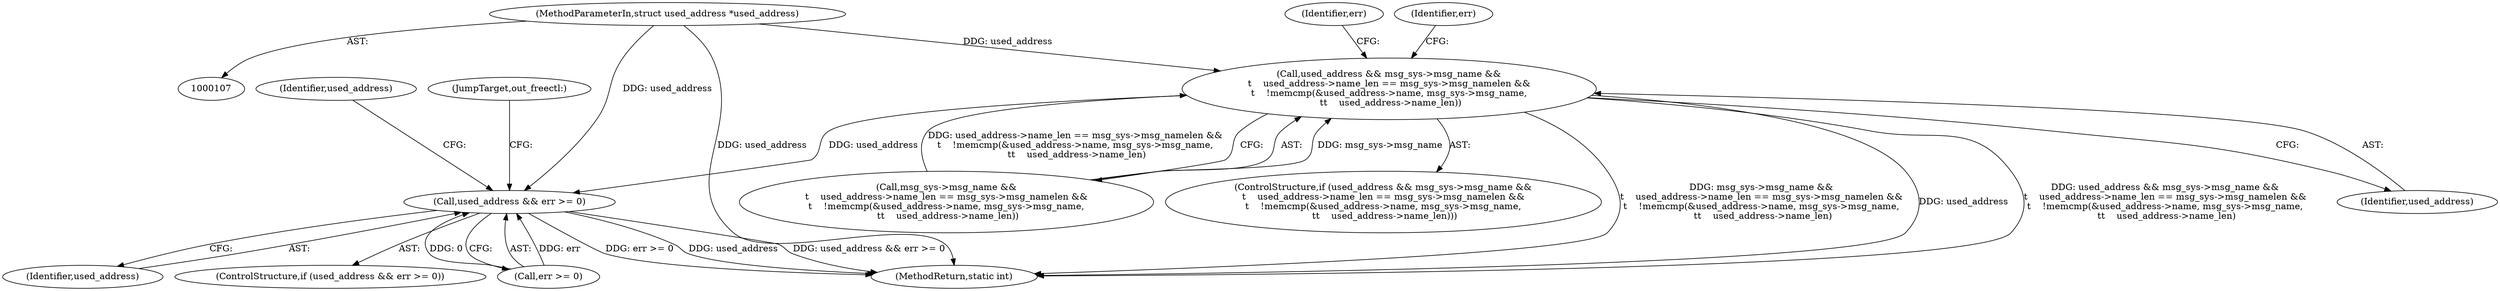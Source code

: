 digraph "0_linux_bc909d9ddbf7778371e36a651d6e4194b1cc7d4c@pointer" {
"1000112" [label="(MethodParameterIn,struct used_address *used_address)"];
"1000346" [label="(Call,used_address && msg_sys->msg_name &&\n\t    used_address->name_len == msg_sys->msg_namelen &&\n\t    !memcmp(&used_address->name, msg_sys->msg_name,\n \t\t    used_address->name_len))"];
"1000387" [label="(Call,used_address && err >= 0)"];
"1000389" [label="(Call,err >= 0)"];
"1000395" [label="(Identifier,used_address)"];
"1000112" [label="(MethodParameterIn,struct used_address *used_address)"];
"1000346" [label="(Call,used_address && msg_sys->msg_name &&\n\t    used_address->name_len == msg_sys->msg_namelen &&\n\t    !memcmp(&used_address->name, msg_sys->msg_name,\n \t\t    used_address->name_len))"];
"1000381" [label="(Identifier,err)"];
"1000386" [label="(ControlStructure,if (used_address && err >= 0))"];
"1000415" [label="(JumpTarget,out_freectl:)"];
"1000440" [label="(MethodReturn,static int)"];
"1000347" [label="(Identifier,used_address)"];
"1000348" [label="(Call,msg_sys->msg_name &&\n\t    used_address->name_len == msg_sys->msg_namelen &&\n\t    !memcmp(&used_address->name, msg_sys->msg_name,\n \t\t    used_address->name_len))"];
"1000388" [label="(Identifier,used_address)"];
"1000345" [label="(ControlStructure,if (used_address && msg_sys->msg_name &&\n\t    used_address->name_len == msg_sys->msg_namelen &&\n\t    !memcmp(&used_address->name, msg_sys->msg_name,\n \t\t    used_address->name_len)))"];
"1000387" [label="(Call,used_address && err >= 0)"];
"1000374" [label="(Identifier,err)"];
"1000112" -> "1000107"  [label="AST: "];
"1000112" -> "1000440"  [label="DDG: used_address"];
"1000112" -> "1000346"  [label="DDG: used_address"];
"1000112" -> "1000387"  [label="DDG: used_address"];
"1000346" -> "1000345"  [label="AST: "];
"1000346" -> "1000347"  [label="CFG: "];
"1000346" -> "1000348"  [label="CFG: "];
"1000347" -> "1000346"  [label="AST: "];
"1000348" -> "1000346"  [label="AST: "];
"1000374" -> "1000346"  [label="CFG: "];
"1000381" -> "1000346"  [label="CFG: "];
"1000346" -> "1000440"  [label="DDG: msg_sys->msg_name &&\n\t    used_address->name_len == msg_sys->msg_namelen &&\n\t    !memcmp(&used_address->name, msg_sys->msg_name,\n \t\t    used_address->name_len)"];
"1000346" -> "1000440"  [label="DDG: used_address"];
"1000346" -> "1000440"  [label="DDG: used_address && msg_sys->msg_name &&\n\t    used_address->name_len == msg_sys->msg_namelen &&\n\t    !memcmp(&used_address->name, msg_sys->msg_name,\n \t\t    used_address->name_len)"];
"1000348" -> "1000346"  [label="DDG: msg_sys->msg_name"];
"1000348" -> "1000346"  [label="DDG: used_address->name_len == msg_sys->msg_namelen &&\n\t    !memcmp(&used_address->name, msg_sys->msg_name,\n \t\t    used_address->name_len)"];
"1000346" -> "1000387"  [label="DDG: used_address"];
"1000387" -> "1000386"  [label="AST: "];
"1000387" -> "1000388"  [label="CFG: "];
"1000387" -> "1000389"  [label="CFG: "];
"1000388" -> "1000387"  [label="AST: "];
"1000389" -> "1000387"  [label="AST: "];
"1000395" -> "1000387"  [label="CFG: "];
"1000415" -> "1000387"  [label="CFG: "];
"1000387" -> "1000440"  [label="DDG: err >= 0"];
"1000387" -> "1000440"  [label="DDG: used_address"];
"1000387" -> "1000440"  [label="DDG: used_address && err >= 0"];
"1000389" -> "1000387"  [label="DDG: err"];
"1000389" -> "1000387"  [label="DDG: 0"];
}
